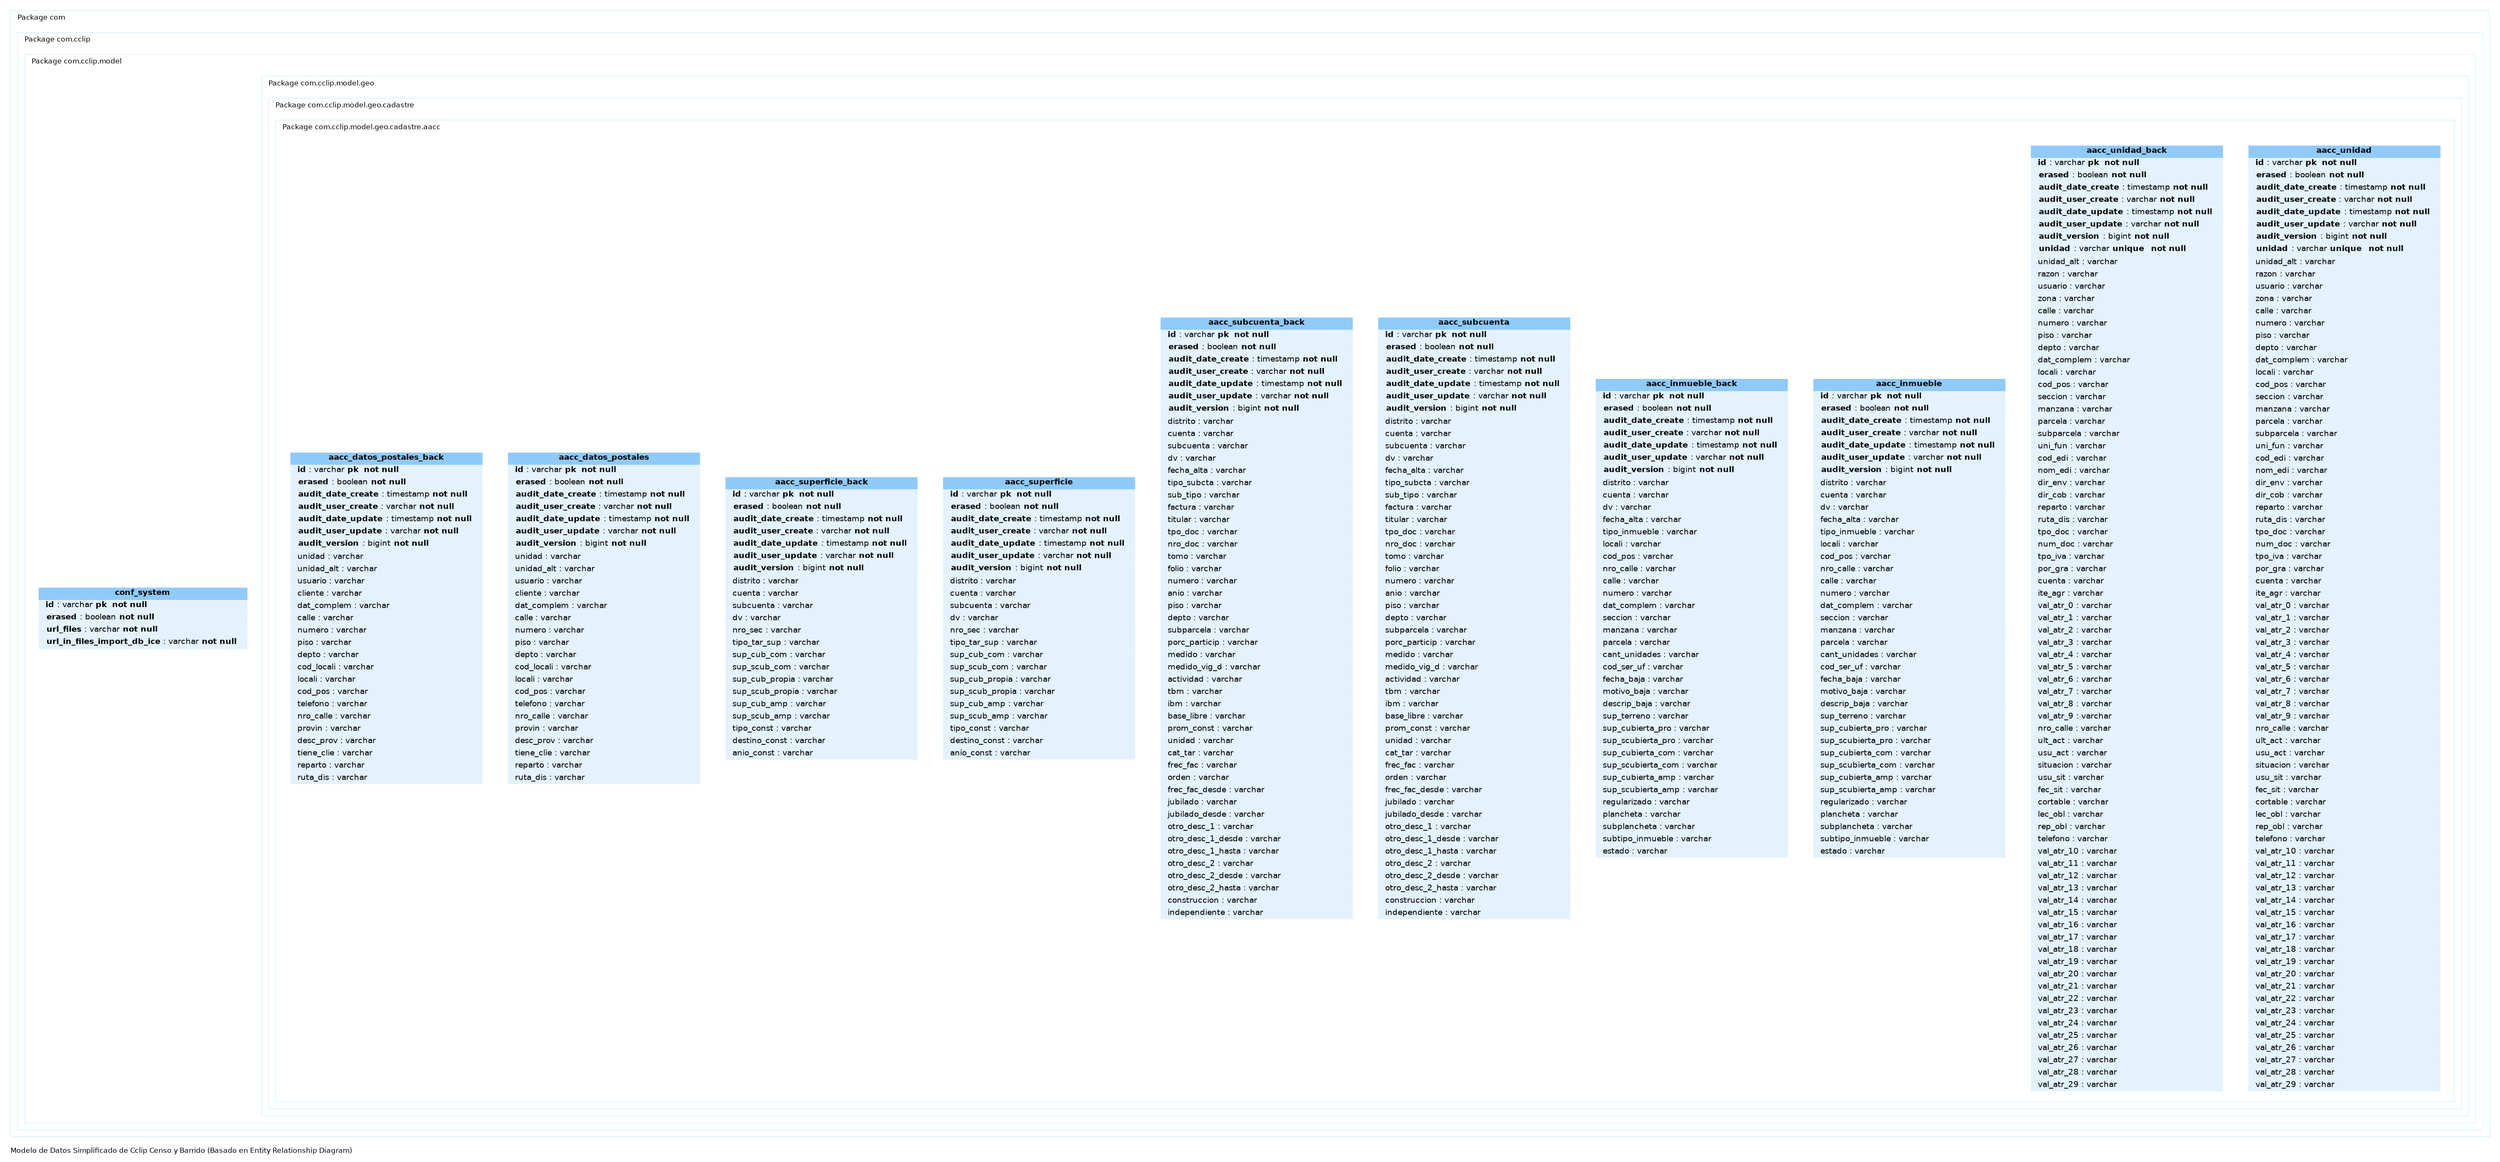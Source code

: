 digraph G {

	graph [
		label="Modelo de Datos Simplificado de Cclip Censo y Barrido (Basado en Entity Relationship Diagram)"
		rankdir="TB"
		bgcolor="#FFFFFF"
		labeljust="l"
		nodesep="0.18"
		ranksep="0.46"
		fontname="Helvetica"
		fontsize="8"
	];
	node [
		fontname="Helvetica"
		fontsize="9"
		shape="plaintext"
		
	];
	edge [
		arrowsize="0.5"
	];

	subgraph clustercom {
		color="#E3F2FD";
		label = "Package com";

		subgraph clustercom_cclip {
			color="#E3F2FD";
			label = "Package com.cclip";

			subgraph clustercom_cclip_model {
				color="#E3F2FD";
				label = "Package com.cclip.model";

				//com.cclip.model.ConfSystem
				conf_system [
					label=<
						<TABLE BORDER="0" CELLBORDER="0" CELLSPACING="0" BGCOLOR="#ffffff">
				<TR><TD COLSPAN="3" BGCOLOR="#90CAF9" ALIGN="CENTER"><B>conf_system</B></TD></TR>

				<TR><TD PORT="id" COLSPAN="3" BGCOLOR="#E3F2FD" ALIGN="LEFT"><B>  id</B> : varchar <B>pk  not null</B> </TD></TR>
				<TR><TD PORT="erased" COLSPAN="3" BGCOLOR="#E3F2FD" ALIGN="LEFT">  <B>erased</B> : boolean <B>not null</B>   </TD></TR>
				<TR><TD PORT="url_files" COLSPAN="3" BGCOLOR="#E3F2FD" ALIGN="LEFT">  <B>url_files</B> : varchar <B>not null</B>   </TD></TR>
				<TR><TD PORT="url_in_files_import_db_ice" COLSPAN="3" BGCOLOR="#E3F2FD" ALIGN="LEFT">  <B>url_in_files_import_db_ice</B> : varchar <B>not null</B>   </TD></TR>
						</TABLE>>
						URL="com.cclip.model.ConfSystem.html"
						tooltip="com.cclip.model.ConfSystem"
				];

				subgraph clustercom_cclip_model_geo {
					color="#E3F2FD";
					label = "Package com.cclip.model.geo";

					subgraph clustercom_cclip_model_geo_cadastre {
						color="#E3F2FD";
						label = "Package com.cclip.model.geo.cadastre";

						subgraph clustercom_cclip_model_geo_cadastre_aacc {
							color="#E3F2FD";
							label = "Package com.cclip.model.geo.cadastre.aacc";

							//com.cclip.model.geo.cadastre.aacc.AaccUnidad
							aacc_unidad [
								label=<
									<TABLE BORDER="0" CELLBORDER="0" CELLSPACING="0" BGCOLOR="#ffffff">
				<TR><TD COLSPAN="3" BGCOLOR="#90CAF9" ALIGN="CENTER"><B>aacc_unidad</B></TD></TR>

				<TR><TD PORT="id" COLSPAN="3" BGCOLOR="#E3F2FD" ALIGN="LEFT"><B>  id</B> : varchar <B>pk  not null</B> </TD></TR>
				<TR><TD PORT="erased" COLSPAN="3" BGCOLOR="#E3F2FD" ALIGN="LEFT">  <B>erased</B> : boolean <B>not null</B>   </TD></TR>
				<TR><TD PORT="audit_date_create" COLSPAN="3" BGCOLOR="#E3F2FD" ALIGN="LEFT">  <B>audit_date_create</B> : timestamp <B>not null</B>   </TD></TR>
				<TR><TD PORT="audit_user_create" COLSPAN="3" BGCOLOR="#E3F2FD" ALIGN="LEFT">  <B>audit_user_create</B> : varchar <B>not null</B>   </TD></TR>
				<TR><TD PORT="audit_date_update" COLSPAN="3" BGCOLOR="#E3F2FD" ALIGN="LEFT">  <B>audit_date_update</B> : timestamp <B>not null</B>   </TD></TR>
				<TR><TD PORT="audit_user_update" COLSPAN="3" BGCOLOR="#E3F2FD" ALIGN="LEFT">  <B>audit_user_update</B> : varchar <B>not null</B>   </TD></TR>
				<TR><TD PORT="audit_version" COLSPAN="3" BGCOLOR="#E3F2FD" ALIGN="LEFT">  <B>audit_version</B> : bigint <B>not null</B>   </TD></TR>
				<TR><TD PORT="unidad" COLSPAN="3" BGCOLOR="#E3F2FD" ALIGN="LEFT">  <B>unidad</B> : varchar <B>unique</B>  <B>not null</B>   </TD></TR>
				<TR><TD PORT="unidad_alt" COLSPAN="3" BGCOLOR="#E3F2FD" ALIGN="LEFT">  unidad_alt : varchar  </TD></TR>
				<TR><TD PORT="razon" COLSPAN="3" BGCOLOR="#E3F2FD" ALIGN="LEFT">  razon : varchar  </TD></TR>
				<TR><TD PORT="usuario" COLSPAN="3" BGCOLOR="#E3F2FD" ALIGN="LEFT">  usuario : varchar  </TD></TR>
				<TR><TD PORT="zona" COLSPAN="3" BGCOLOR="#E3F2FD" ALIGN="LEFT">  zona : varchar  </TD></TR>
				<TR><TD PORT="calle" COLSPAN="3" BGCOLOR="#E3F2FD" ALIGN="LEFT">  calle : varchar  </TD></TR>
				<TR><TD PORT="numero" COLSPAN="3" BGCOLOR="#E3F2FD" ALIGN="LEFT">  numero : varchar  </TD></TR>
				<TR><TD PORT="piso" COLSPAN="3" BGCOLOR="#E3F2FD" ALIGN="LEFT">  piso : varchar  </TD></TR>
				<TR><TD PORT="depto" COLSPAN="3" BGCOLOR="#E3F2FD" ALIGN="LEFT">  depto : varchar  </TD></TR>
				<TR><TD PORT="dat_complem" COLSPAN="3" BGCOLOR="#E3F2FD" ALIGN="LEFT">  dat_complem : varchar  </TD></TR>
				<TR><TD PORT="locali" COLSPAN="3" BGCOLOR="#E3F2FD" ALIGN="LEFT">  locali : varchar  </TD></TR>
				<TR><TD PORT="cod_pos" COLSPAN="3" BGCOLOR="#E3F2FD" ALIGN="LEFT">  cod_pos : varchar  </TD></TR>
				<TR><TD PORT="seccion" COLSPAN="3" BGCOLOR="#E3F2FD" ALIGN="LEFT">  seccion : varchar  </TD></TR>
				<TR><TD PORT="manzana" COLSPAN="3" BGCOLOR="#E3F2FD" ALIGN="LEFT">  manzana : varchar  </TD></TR>
				<TR><TD PORT="parcela" COLSPAN="3" BGCOLOR="#E3F2FD" ALIGN="LEFT">  parcela : varchar  </TD></TR>
				<TR><TD PORT="subparcela" COLSPAN="3" BGCOLOR="#E3F2FD" ALIGN="LEFT">  subparcela : varchar  </TD></TR>
				<TR><TD PORT="uni_fun" COLSPAN="3" BGCOLOR="#E3F2FD" ALIGN="LEFT">  uni_fun : varchar  </TD></TR>
				<TR><TD PORT="cod_edi" COLSPAN="3" BGCOLOR="#E3F2FD" ALIGN="LEFT">  cod_edi : varchar  </TD></TR>
				<TR><TD PORT="nom_edi" COLSPAN="3" BGCOLOR="#E3F2FD" ALIGN="LEFT">  nom_edi : varchar  </TD></TR>
				<TR><TD PORT="dir_env" COLSPAN="3" BGCOLOR="#E3F2FD" ALIGN="LEFT">  dir_env : varchar  </TD></TR>
				<TR><TD PORT="dir_cob" COLSPAN="3" BGCOLOR="#E3F2FD" ALIGN="LEFT">  dir_cob : varchar  </TD></TR>
				<TR><TD PORT="reparto" COLSPAN="3" BGCOLOR="#E3F2FD" ALIGN="LEFT">  reparto : varchar  </TD></TR>
				<TR><TD PORT="ruta_dis" COLSPAN="3" BGCOLOR="#E3F2FD" ALIGN="LEFT">  ruta_dis : varchar  </TD></TR>
				<TR><TD PORT="tpo_doc" COLSPAN="3" BGCOLOR="#E3F2FD" ALIGN="LEFT">  tpo_doc : varchar  </TD></TR>
				<TR><TD PORT="num_doc" COLSPAN="3" BGCOLOR="#E3F2FD" ALIGN="LEFT">  num_doc : varchar  </TD></TR>
				<TR><TD PORT="tpo_iva" COLSPAN="3" BGCOLOR="#E3F2FD" ALIGN="LEFT">  tpo_iva : varchar  </TD></TR>
				<TR><TD PORT="por_gra" COLSPAN="3" BGCOLOR="#E3F2FD" ALIGN="LEFT">  por_gra : varchar  </TD></TR>
				<TR><TD PORT="cuenta" COLSPAN="3" BGCOLOR="#E3F2FD" ALIGN="LEFT">  cuenta : varchar  </TD></TR>
				<TR><TD PORT="ite_agr" COLSPAN="3" BGCOLOR="#E3F2FD" ALIGN="LEFT">  ite_agr : varchar  </TD></TR>
				<TR><TD PORT="val_atr_0" COLSPAN="3" BGCOLOR="#E3F2FD" ALIGN="LEFT">  val_atr_0 : varchar  </TD></TR>
				<TR><TD PORT="val_atr_1" COLSPAN="3" BGCOLOR="#E3F2FD" ALIGN="LEFT">  val_atr_1 : varchar  </TD></TR>
				<TR><TD PORT="val_atr_2" COLSPAN="3" BGCOLOR="#E3F2FD" ALIGN="LEFT">  val_atr_2 : varchar  </TD></TR>
				<TR><TD PORT="val_atr_3" COLSPAN="3" BGCOLOR="#E3F2FD" ALIGN="LEFT">  val_atr_3 : varchar  </TD></TR>
				<TR><TD PORT="val_atr_4" COLSPAN="3" BGCOLOR="#E3F2FD" ALIGN="LEFT">  val_atr_4 : varchar  </TD></TR>
				<TR><TD PORT="val_atr_5" COLSPAN="3" BGCOLOR="#E3F2FD" ALIGN="LEFT">  val_atr_5 : varchar  </TD></TR>
				<TR><TD PORT="val_atr_6" COLSPAN="3" BGCOLOR="#E3F2FD" ALIGN="LEFT">  val_atr_6 : varchar  </TD></TR>
				<TR><TD PORT="val_atr_7" COLSPAN="3" BGCOLOR="#E3F2FD" ALIGN="LEFT">  val_atr_7 : varchar  </TD></TR>
				<TR><TD PORT="val_atr_8" COLSPAN="3" BGCOLOR="#E3F2FD" ALIGN="LEFT">  val_atr_8 : varchar  </TD></TR>
				<TR><TD PORT="val_atr_9" COLSPAN="3" BGCOLOR="#E3F2FD" ALIGN="LEFT">  val_atr_9 : varchar  </TD></TR>
				<TR><TD PORT="nro_calle" COLSPAN="3" BGCOLOR="#E3F2FD" ALIGN="LEFT">  nro_calle : varchar  </TD></TR>
				<TR><TD PORT="ult_act" COLSPAN="3" BGCOLOR="#E3F2FD" ALIGN="LEFT">  ult_act : varchar  </TD></TR>
				<TR><TD PORT="usu_act" COLSPAN="3" BGCOLOR="#E3F2FD" ALIGN="LEFT">  usu_act : varchar  </TD></TR>
				<TR><TD PORT="situacion" COLSPAN="3" BGCOLOR="#E3F2FD" ALIGN="LEFT">  situacion : varchar  </TD></TR>
				<TR><TD PORT="usu_sit" COLSPAN="3" BGCOLOR="#E3F2FD" ALIGN="LEFT">  usu_sit : varchar  </TD></TR>
				<TR><TD PORT="fec_sit" COLSPAN="3" BGCOLOR="#E3F2FD" ALIGN="LEFT">  fec_sit : varchar  </TD></TR>
				<TR><TD PORT="cortable" COLSPAN="3" BGCOLOR="#E3F2FD" ALIGN="LEFT">  cortable : varchar  </TD></TR>
				<TR><TD PORT="lec_obl" COLSPAN="3" BGCOLOR="#E3F2FD" ALIGN="LEFT">  lec_obl : varchar  </TD></TR>
				<TR><TD PORT="rep_obl" COLSPAN="3" BGCOLOR="#E3F2FD" ALIGN="LEFT">  rep_obl : varchar  </TD></TR>
				<TR><TD PORT="telefono" COLSPAN="3" BGCOLOR="#E3F2FD" ALIGN="LEFT">  telefono : varchar  </TD></TR>
				<TR><TD PORT="val_atr_10" COLSPAN="3" BGCOLOR="#E3F2FD" ALIGN="LEFT">  val_atr_10 : varchar  </TD></TR>
				<TR><TD PORT="val_atr_11" COLSPAN="3" BGCOLOR="#E3F2FD" ALIGN="LEFT">  val_atr_11 : varchar  </TD></TR>
				<TR><TD PORT="val_atr_12" COLSPAN="3" BGCOLOR="#E3F2FD" ALIGN="LEFT">  val_atr_12 : varchar  </TD></TR>
				<TR><TD PORT="val_atr_13" COLSPAN="3" BGCOLOR="#E3F2FD" ALIGN="LEFT">  val_atr_13 : varchar  </TD></TR>
				<TR><TD PORT="val_atr_14" COLSPAN="3" BGCOLOR="#E3F2FD" ALIGN="LEFT">  val_atr_14 : varchar  </TD></TR>
				<TR><TD PORT="val_atr_15" COLSPAN="3" BGCOLOR="#E3F2FD" ALIGN="LEFT">  val_atr_15 : varchar  </TD></TR>
				<TR><TD PORT="val_atr_16" COLSPAN="3" BGCOLOR="#E3F2FD" ALIGN="LEFT">  val_atr_16 : varchar  </TD></TR>
				<TR><TD PORT="val_atr_17" COLSPAN="3" BGCOLOR="#E3F2FD" ALIGN="LEFT">  val_atr_17 : varchar  </TD></TR>
				<TR><TD PORT="val_atr_18" COLSPAN="3" BGCOLOR="#E3F2FD" ALIGN="LEFT">  val_atr_18 : varchar  </TD></TR>
				<TR><TD PORT="val_atr_19" COLSPAN="3" BGCOLOR="#E3F2FD" ALIGN="LEFT">  val_atr_19 : varchar  </TD></TR>
				<TR><TD PORT="val_atr_20" COLSPAN="3" BGCOLOR="#E3F2FD" ALIGN="LEFT">  val_atr_20 : varchar  </TD></TR>
				<TR><TD PORT="val_atr_21" COLSPAN="3" BGCOLOR="#E3F2FD" ALIGN="LEFT">  val_atr_21 : varchar  </TD></TR>
				<TR><TD PORT="val_atr_22" COLSPAN="3" BGCOLOR="#E3F2FD" ALIGN="LEFT">  val_atr_22 : varchar  </TD></TR>
				<TR><TD PORT="val_atr_23" COLSPAN="3" BGCOLOR="#E3F2FD" ALIGN="LEFT">  val_atr_23 : varchar  </TD></TR>
				<TR><TD PORT="val_atr_24" COLSPAN="3" BGCOLOR="#E3F2FD" ALIGN="LEFT">  val_atr_24 : varchar  </TD></TR>
				<TR><TD PORT="val_atr_25" COLSPAN="3" BGCOLOR="#E3F2FD" ALIGN="LEFT">  val_atr_25 : varchar  </TD></TR>
				<TR><TD PORT="val_atr_26" COLSPAN="3" BGCOLOR="#E3F2FD" ALIGN="LEFT">  val_atr_26 : varchar  </TD></TR>
				<TR><TD PORT="val_atr_27" COLSPAN="3" BGCOLOR="#E3F2FD" ALIGN="LEFT">  val_atr_27 : varchar  </TD></TR>
				<TR><TD PORT="val_atr_28" COLSPAN="3" BGCOLOR="#E3F2FD" ALIGN="LEFT">  val_atr_28 : varchar  </TD></TR>
				<TR><TD PORT="val_atr_29" COLSPAN="3" BGCOLOR="#E3F2FD" ALIGN="LEFT">  val_atr_29 : varchar  </TD></TR>
									</TABLE>>
									URL="com.cclip.model.geo.cadastre.aacc.AaccUnidad.html"
									tooltip="com.cclip.model.geo.cadastre.aacc.AaccUnidad"
							];

							//com.cclip.model.geo.cadastre.aacc.AaccUnidadBack
							aacc_unidad_back [
								label=<
									<TABLE BORDER="0" CELLBORDER="0" CELLSPACING="0" BGCOLOR="#ffffff">
				<TR><TD COLSPAN="3" BGCOLOR="#90CAF9" ALIGN="CENTER"><B>aacc_unidad_back</B></TD></TR>

				<TR><TD PORT="id" COLSPAN="3" BGCOLOR="#E3F2FD" ALIGN="LEFT"><B>  id</B> : varchar <B>pk  not null</B> </TD></TR>
				<TR><TD PORT="erased" COLSPAN="3" BGCOLOR="#E3F2FD" ALIGN="LEFT">  <B>erased</B> : boolean <B>not null</B>   </TD></TR>
				<TR><TD PORT="audit_date_create" COLSPAN="3" BGCOLOR="#E3F2FD" ALIGN="LEFT">  <B>audit_date_create</B> : timestamp <B>not null</B>   </TD></TR>
				<TR><TD PORT="audit_user_create" COLSPAN="3" BGCOLOR="#E3F2FD" ALIGN="LEFT">  <B>audit_user_create</B> : varchar <B>not null</B>   </TD></TR>
				<TR><TD PORT="audit_date_update" COLSPAN="3" BGCOLOR="#E3F2FD" ALIGN="LEFT">  <B>audit_date_update</B> : timestamp <B>not null</B>   </TD></TR>
				<TR><TD PORT="audit_user_update" COLSPAN="3" BGCOLOR="#E3F2FD" ALIGN="LEFT">  <B>audit_user_update</B> : varchar <B>not null</B>   </TD></TR>
				<TR><TD PORT="audit_version" COLSPAN="3" BGCOLOR="#E3F2FD" ALIGN="LEFT">  <B>audit_version</B> : bigint <B>not null</B>   </TD></TR>
				<TR><TD PORT="unidad" COLSPAN="3" BGCOLOR="#E3F2FD" ALIGN="LEFT">  <B>unidad</B> : varchar <B>unique</B>  <B>not null</B>   </TD></TR>
				<TR><TD PORT="unidad_alt" COLSPAN="3" BGCOLOR="#E3F2FD" ALIGN="LEFT">  unidad_alt : varchar  </TD></TR>
				<TR><TD PORT="razon" COLSPAN="3" BGCOLOR="#E3F2FD" ALIGN="LEFT">  razon : varchar  </TD></TR>
				<TR><TD PORT="usuario" COLSPAN="3" BGCOLOR="#E3F2FD" ALIGN="LEFT">  usuario : varchar  </TD></TR>
				<TR><TD PORT="zona" COLSPAN="3" BGCOLOR="#E3F2FD" ALIGN="LEFT">  zona : varchar  </TD></TR>
				<TR><TD PORT="calle" COLSPAN="3" BGCOLOR="#E3F2FD" ALIGN="LEFT">  calle : varchar  </TD></TR>
				<TR><TD PORT="numero" COLSPAN="3" BGCOLOR="#E3F2FD" ALIGN="LEFT">  numero : varchar  </TD></TR>
				<TR><TD PORT="piso" COLSPAN="3" BGCOLOR="#E3F2FD" ALIGN="LEFT">  piso : varchar  </TD></TR>
				<TR><TD PORT="depto" COLSPAN="3" BGCOLOR="#E3F2FD" ALIGN="LEFT">  depto : varchar  </TD></TR>
				<TR><TD PORT="dat_complem" COLSPAN="3" BGCOLOR="#E3F2FD" ALIGN="LEFT">  dat_complem : varchar  </TD></TR>
				<TR><TD PORT="locali" COLSPAN="3" BGCOLOR="#E3F2FD" ALIGN="LEFT">  locali : varchar  </TD></TR>
				<TR><TD PORT="cod_pos" COLSPAN="3" BGCOLOR="#E3F2FD" ALIGN="LEFT">  cod_pos : varchar  </TD></TR>
				<TR><TD PORT="seccion" COLSPAN="3" BGCOLOR="#E3F2FD" ALIGN="LEFT">  seccion : varchar  </TD></TR>
				<TR><TD PORT="manzana" COLSPAN="3" BGCOLOR="#E3F2FD" ALIGN="LEFT">  manzana : varchar  </TD></TR>
				<TR><TD PORT="parcela" COLSPAN="3" BGCOLOR="#E3F2FD" ALIGN="LEFT">  parcela : varchar  </TD></TR>
				<TR><TD PORT="subparcela" COLSPAN="3" BGCOLOR="#E3F2FD" ALIGN="LEFT">  subparcela : varchar  </TD></TR>
				<TR><TD PORT="uni_fun" COLSPAN="3" BGCOLOR="#E3F2FD" ALIGN="LEFT">  uni_fun : varchar  </TD></TR>
				<TR><TD PORT="cod_edi" COLSPAN="3" BGCOLOR="#E3F2FD" ALIGN="LEFT">  cod_edi : varchar  </TD></TR>
				<TR><TD PORT="nom_edi" COLSPAN="3" BGCOLOR="#E3F2FD" ALIGN="LEFT">  nom_edi : varchar  </TD></TR>
				<TR><TD PORT="dir_env" COLSPAN="3" BGCOLOR="#E3F2FD" ALIGN="LEFT">  dir_env : varchar  </TD></TR>
				<TR><TD PORT="dir_cob" COLSPAN="3" BGCOLOR="#E3F2FD" ALIGN="LEFT">  dir_cob : varchar  </TD></TR>
				<TR><TD PORT="reparto" COLSPAN="3" BGCOLOR="#E3F2FD" ALIGN="LEFT">  reparto : varchar  </TD></TR>
				<TR><TD PORT="ruta_dis" COLSPAN="3" BGCOLOR="#E3F2FD" ALIGN="LEFT">  ruta_dis : varchar  </TD></TR>
				<TR><TD PORT="tpo_doc" COLSPAN="3" BGCOLOR="#E3F2FD" ALIGN="LEFT">  tpo_doc : varchar  </TD></TR>
				<TR><TD PORT="num_doc" COLSPAN="3" BGCOLOR="#E3F2FD" ALIGN="LEFT">  num_doc : varchar  </TD></TR>
				<TR><TD PORT="tpo_iva" COLSPAN="3" BGCOLOR="#E3F2FD" ALIGN="LEFT">  tpo_iva : varchar  </TD></TR>
				<TR><TD PORT="por_gra" COLSPAN="3" BGCOLOR="#E3F2FD" ALIGN="LEFT">  por_gra : varchar  </TD></TR>
				<TR><TD PORT="cuenta" COLSPAN="3" BGCOLOR="#E3F2FD" ALIGN="LEFT">  cuenta : varchar  </TD></TR>
				<TR><TD PORT="ite_agr" COLSPAN="3" BGCOLOR="#E3F2FD" ALIGN="LEFT">  ite_agr : varchar  </TD></TR>
				<TR><TD PORT="val_atr_0" COLSPAN="3" BGCOLOR="#E3F2FD" ALIGN="LEFT">  val_atr_0 : varchar  </TD></TR>
				<TR><TD PORT="val_atr_1" COLSPAN="3" BGCOLOR="#E3F2FD" ALIGN="LEFT">  val_atr_1 : varchar  </TD></TR>
				<TR><TD PORT="val_atr_2" COLSPAN="3" BGCOLOR="#E3F2FD" ALIGN="LEFT">  val_atr_2 : varchar  </TD></TR>
				<TR><TD PORT="val_atr_3" COLSPAN="3" BGCOLOR="#E3F2FD" ALIGN="LEFT">  val_atr_3 : varchar  </TD></TR>
				<TR><TD PORT="val_atr_4" COLSPAN="3" BGCOLOR="#E3F2FD" ALIGN="LEFT">  val_atr_4 : varchar  </TD></TR>
				<TR><TD PORT="val_atr_5" COLSPAN="3" BGCOLOR="#E3F2FD" ALIGN="LEFT">  val_atr_5 : varchar  </TD></TR>
				<TR><TD PORT="val_atr_6" COLSPAN="3" BGCOLOR="#E3F2FD" ALIGN="LEFT">  val_atr_6 : varchar  </TD></TR>
				<TR><TD PORT="val_atr_7" COLSPAN="3" BGCOLOR="#E3F2FD" ALIGN="LEFT">  val_atr_7 : varchar  </TD></TR>
				<TR><TD PORT="val_atr_8" COLSPAN="3" BGCOLOR="#E3F2FD" ALIGN="LEFT">  val_atr_8 : varchar  </TD></TR>
				<TR><TD PORT="val_atr_9" COLSPAN="3" BGCOLOR="#E3F2FD" ALIGN="LEFT">  val_atr_9 : varchar  </TD></TR>
				<TR><TD PORT="nro_calle" COLSPAN="3" BGCOLOR="#E3F2FD" ALIGN="LEFT">  nro_calle : varchar  </TD></TR>
				<TR><TD PORT="ult_act" COLSPAN="3" BGCOLOR="#E3F2FD" ALIGN="LEFT">  ult_act : varchar  </TD></TR>
				<TR><TD PORT="usu_act" COLSPAN="3" BGCOLOR="#E3F2FD" ALIGN="LEFT">  usu_act : varchar  </TD></TR>
				<TR><TD PORT="situacion" COLSPAN="3" BGCOLOR="#E3F2FD" ALIGN="LEFT">  situacion : varchar  </TD></TR>
				<TR><TD PORT="usu_sit" COLSPAN="3" BGCOLOR="#E3F2FD" ALIGN="LEFT">  usu_sit : varchar  </TD></TR>
				<TR><TD PORT="fec_sit" COLSPAN="3" BGCOLOR="#E3F2FD" ALIGN="LEFT">  fec_sit : varchar  </TD></TR>
				<TR><TD PORT="cortable" COLSPAN="3" BGCOLOR="#E3F2FD" ALIGN="LEFT">  cortable : varchar  </TD></TR>
				<TR><TD PORT="lec_obl" COLSPAN="3" BGCOLOR="#E3F2FD" ALIGN="LEFT">  lec_obl : varchar  </TD></TR>
				<TR><TD PORT="rep_obl" COLSPAN="3" BGCOLOR="#E3F2FD" ALIGN="LEFT">  rep_obl : varchar  </TD></TR>
				<TR><TD PORT="telefono" COLSPAN="3" BGCOLOR="#E3F2FD" ALIGN="LEFT">  telefono : varchar  </TD></TR>
				<TR><TD PORT="val_atr_10" COLSPAN="3" BGCOLOR="#E3F2FD" ALIGN="LEFT">  val_atr_10 : varchar  </TD></TR>
				<TR><TD PORT="val_atr_11" COLSPAN="3" BGCOLOR="#E3F2FD" ALIGN="LEFT">  val_atr_11 : varchar  </TD></TR>
				<TR><TD PORT="val_atr_12" COLSPAN="3" BGCOLOR="#E3F2FD" ALIGN="LEFT">  val_atr_12 : varchar  </TD></TR>
				<TR><TD PORT="val_atr_13" COLSPAN="3" BGCOLOR="#E3F2FD" ALIGN="LEFT">  val_atr_13 : varchar  </TD></TR>
				<TR><TD PORT="val_atr_14" COLSPAN="3" BGCOLOR="#E3F2FD" ALIGN="LEFT">  val_atr_14 : varchar  </TD></TR>
				<TR><TD PORT="val_atr_15" COLSPAN="3" BGCOLOR="#E3F2FD" ALIGN="LEFT">  val_atr_15 : varchar  </TD></TR>
				<TR><TD PORT="val_atr_16" COLSPAN="3" BGCOLOR="#E3F2FD" ALIGN="LEFT">  val_atr_16 : varchar  </TD></TR>
				<TR><TD PORT="val_atr_17" COLSPAN="3" BGCOLOR="#E3F2FD" ALIGN="LEFT">  val_atr_17 : varchar  </TD></TR>
				<TR><TD PORT="val_atr_18" COLSPAN="3" BGCOLOR="#E3F2FD" ALIGN="LEFT">  val_atr_18 : varchar  </TD></TR>
				<TR><TD PORT="val_atr_19" COLSPAN="3" BGCOLOR="#E3F2FD" ALIGN="LEFT">  val_atr_19 : varchar  </TD></TR>
				<TR><TD PORT="val_atr_20" COLSPAN="3" BGCOLOR="#E3F2FD" ALIGN="LEFT">  val_atr_20 : varchar  </TD></TR>
				<TR><TD PORT="val_atr_21" COLSPAN="3" BGCOLOR="#E3F2FD" ALIGN="LEFT">  val_atr_21 : varchar  </TD></TR>
				<TR><TD PORT="val_atr_22" COLSPAN="3" BGCOLOR="#E3F2FD" ALIGN="LEFT">  val_atr_22 : varchar  </TD></TR>
				<TR><TD PORT="val_atr_23" COLSPAN="3" BGCOLOR="#E3F2FD" ALIGN="LEFT">  val_atr_23 : varchar  </TD></TR>
				<TR><TD PORT="val_atr_24" COLSPAN="3" BGCOLOR="#E3F2FD" ALIGN="LEFT">  val_atr_24 : varchar  </TD></TR>
				<TR><TD PORT="val_atr_25" COLSPAN="3" BGCOLOR="#E3F2FD" ALIGN="LEFT">  val_atr_25 : varchar  </TD></TR>
				<TR><TD PORT="val_atr_26" COLSPAN="3" BGCOLOR="#E3F2FD" ALIGN="LEFT">  val_atr_26 : varchar  </TD></TR>
				<TR><TD PORT="val_atr_27" COLSPAN="3" BGCOLOR="#E3F2FD" ALIGN="LEFT">  val_atr_27 : varchar  </TD></TR>
				<TR><TD PORT="val_atr_28" COLSPAN="3" BGCOLOR="#E3F2FD" ALIGN="LEFT">  val_atr_28 : varchar  </TD></TR>
				<TR><TD PORT="val_atr_29" COLSPAN="3" BGCOLOR="#E3F2FD" ALIGN="LEFT">  val_atr_29 : varchar  </TD></TR>
									</TABLE>>
									URL="com.cclip.model.geo.cadastre.aacc.AaccUnidadBack.html"
									tooltip="com.cclip.model.geo.cadastre.aacc.AaccUnidadBack"
							];

							//com.cclip.model.geo.cadastre.aacc.AaccInmueble
							aacc_inmueble [
								label=<
									<TABLE BORDER="0" CELLBORDER="0" CELLSPACING="0" BGCOLOR="#ffffff">
				<TR><TD COLSPAN="3" BGCOLOR="#90CAF9" ALIGN="CENTER"><B>aacc_inmueble</B></TD></TR>

				<TR><TD PORT="id" COLSPAN="3" BGCOLOR="#E3F2FD" ALIGN="LEFT"><B>  id</B> : varchar <B>pk  not null</B> </TD></TR>
				<TR><TD PORT="erased" COLSPAN="3" BGCOLOR="#E3F2FD" ALIGN="LEFT">  <B>erased</B> : boolean <B>not null</B>   </TD></TR>
				<TR><TD PORT="audit_date_create" COLSPAN="3" BGCOLOR="#E3F2FD" ALIGN="LEFT">  <B>audit_date_create</B> : timestamp <B>not null</B>   </TD></TR>
				<TR><TD PORT="audit_user_create" COLSPAN="3" BGCOLOR="#E3F2FD" ALIGN="LEFT">  <B>audit_user_create</B> : varchar <B>not null</B>   </TD></TR>
				<TR><TD PORT="audit_date_update" COLSPAN="3" BGCOLOR="#E3F2FD" ALIGN="LEFT">  <B>audit_date_update</B> : timestamp <B>not null</B>   </TD></TR>
				<TR><TD PORT="audit_user_update" COLSPAN="3" BGCOLOR="#E3F2FD" ALIGN="LEFT">  <B>audit_user_update</B> : varchar <B>not null</B>   </TD></TR>
				<TR><TD PORT="audit_version" COLSPAN="3" BGCOLOR="#E3F2FD" ALIGN="LEFT">  <B>audit_version</B> : bigint <B>not null</B>   </TD></TR>
				<TR><TD PORT="distrito" COLSPAN="3" BGCOLOR="#E3F2FD" ALIGN="LEFT">  distrito : varchar  </TD></TR>
				<TR><TD PORT="cuenta" COLSPAN="3" BGCOLOR="#E3F2FD" ALIGN="LEFT">  cuenta : varchar  </TD></TR>
				<TR><TD PORT="dv" COLSPAN="3" BGCOLOR="#E3F2FD" ALIGN="LEFT">  dv : varchar  </TD></TR>
				<TR><TD PORT="fecha_alta" COLSPAN="3" BGCOLOR="#E3F2FD" ALIGN="LEFT">  fecha_alta : varchar  </TD></TR>
				<TR><TD PORT="tipo_inmueble" COLSPAN="3" BGCOLOR="#E3F2FD" ALIGN="LEFT">  tipo_inmueble : varchar  </TD></TR>
				<TR><TD PORT="locali" COLSPAN="3" BGCOLOR="#E3F2FD" ALIGN="LEFT">  locali : varchar  </TD></TR>
				<TR><TD PORT="cod_pos" COLSPAN="3" BGCOLOR="#E3F2FD" ALIGN="LEFT">  cod_pos : varchar  </TD></TR>
				<TR><TD PORT="nro_calle" COLSPAN="3" BGCOLOR="#E3F2FD" ALIGN="LEFT">  nro_calle : varchar  </TD></TR>
				<TR><TD PORT="calle" COLSPAN="3" BGCOLOR="#E3F2FD" ALIGN="LEFT">  calle : varchar  </TD></TR>
				<TR><TD PORT="numero" COLSPAN="3" BGCOLOR="#E3F2FD" ALIGN="LEFT">  numero : varchar  </TD></TR>
				<TR><TD PORT="dat_complem" COLSPAN="3" BGCOLOR="#E3F2FD" ALIGN="LEFT">  dat_complem : varchar  </TD></TR>
				<TR><TD PORT="seccion" COLSPAN="3" BGCOLOR="#E3F2FD" ALIGN="LEFT">  seccion : varchar  </TD></TR>
				<TR><TD PORT="manzana" COLSPAN="3" BGCOLOR="#E3F2FD" ALIGN="LEFT">  manzana : varchar  </TD></TR>
				<TR><TD PORT="parcela" COLSPAN="3" BGCOLOR="#E3F2FD" ALIGN="LEFT">  parcela : varchar  </TD></TR>
				<TR><TD PORT="cant_unidades" COLSPAN="3" BGCOLOR="#E3F2FD" ALIGN="LEFT">  cant_unidades : varchar  </TD></TR>
				<TR><TD PORT="cod_ser_uf" COLSPAN="3" BGCOLOR="#E3F2FD" ALIGN="LEFT">  cod_ser_uf : varchar  </TD></TR>
				<TR><TD PORT="fecha_baja" COLSPAN="3" BGCOLOR="#E3F2FD" ALIGN="LEFT">  fecha_baja : varchar  </TD></TR>
				<TR><TD PORT="motivo_baja" COLSPAN="3" BGCOLOR="#E3F2FD" ALIGN="LEFT">  motivo_baja : varchar  </TD></TR>
				<TR><TD PORT="descrip_baja" COLSPAN="3" BGCOLOR="#E3F2FD" ALIGN="LEFT">  descrip_baja : varchar  </TD></TR>
				<TR><TD PORT="sup_terreno" COLSPAN="3" BGCOLOR="#E3F2FD" ALIGN="LEFT">  sup_terreno : varchar  </TD></TR>
				<TR><TD PORT="sup_cubierta_pro" COLSPAN="3" BGCOLOR="#E3F2FD" ALIGN="LEFT">  sup_cubierta_pro : varchar  </TD></TR>
				<TR><TD PORT="sup_scubierta_pro" COLSPAN="3" BGCOLOR="#E3F2FD" ALIGN="LEFT">  sup_scubierta_pro : varchar  </TD></TR>
				<TR><TD PORT="sup_cubierta_com" COLSPAN="3" BGCOLOR="#E3F2FD" ALIGN="LEFT">  sup_cubierta_com : varchar  </TD></TR>
				<TR><TD PORT="sup_scubierta_com" COLSPAN="3" BGCOLOR="#E3F2FD" ALIGN="LEFT">  sup_scubierta_com : varchar  </TD></TR>
				<TR><TD PORT="sup_cubierta_amp" COLSPAN="3" BGCOLOR="#E3F2FD" ALIGN="LEFT">  sup_cubierta_amp : varchar  </TD></TR>
				<TR><TD PORT="sup_scubierta_amp" COLSPAN="3" BGCOLOR="#E3F2FD" ALIGN="LEFT">  sup_scubierta_amp : varchar  </TD></TR>
				<TR><TD PORT="regularizado" COLSPAN="3" BGCOLOR="#E3F2FD" ALIGN="LEFT">  regularizado : varchar  </TD></TR>
				<TR><TD PORT="plancheta" COLSPAN="3" BGCOLOR="#E3F2FD" ALIGN="LEFT">  plancheta : varchar  </TD></TR>
				<TR><TD PORT="subplancheta" COLSPAN="3" BGCOLOR="#E3F2FD" ALIGN="LEFT">  subplancheta : varchar  </TD></TR>
				<TR><TD PORT="subtipo_inmueble" COLSPAN="3" BGCOLOR="#E3F2FD" ALIGN="LEFT">  subtipo_inmueble : varchar  </TD></TR>
				<TR><TD PORT="estado" COLSPAN="3" BGCOLOR="#E3F2FD" ALIGN="LEFT">  estado : varchar  </TD></TR>
									</TABLE>>
									URL="com.cclip.model.geo.cadastre.aacc.AaccInmueble.html"
									tooltip="com.cclip.model.geo.cadastre.aacc.AaccInmueble"
							];

							//com.cclip.model.geo.cadastre.aacc.AaccInmuebleBack
							aacc_inmueble_back [
								label=<
									<TABLE BORDER="0" CELLBORDER="0" CELLSPACING="0" BGCOLOR="#ffffff">
				<TR><TD COLSPAN="3" BGCOLOR="#90CAF9" ALIGN="CENTER"><B>aacc_inmueble_back</B></TD></TR>

				<TR><TD PORT="id" COLSPAN="3" BGCOLOR="#E3F2FD" ALIGN="LEFT"><B>  id</B> : varchar <B>pk  not null</B> </TD></TR>
				<TR><TD PORT="erased" COLSPAN="3" BGCOLOR="#E3F2FD" ALIGN="LEFT">  <B>erased</B> : boolean <B>not null</B>   </TD></TR>
				<TR><TD PORT="audit_date_create" COLSPAN="3" BGCOLOR="#E3F2FD" ALIGN="LEFT">  <B>audit_date_create</B> : timestamp <B>not null</B>   </TD></TR>
				<TR><TD PORT="audit_user_create" COLSPAN="3" BGCOLOR="#E3F2FD" ALIGN="LEFT">  <B>audit_user_create</B> : varchar <B>not null</B>   </TD></TR>
				<TR><TD PORT="audit_date_update" COLSPAN="3" BGCOLOR="#E3F2FD" ALIGN="LEFT">  <B>audit_date_update</B> : timestamp <B>not null</B>   </TD></TR>
				<TR><TD PORT="audit_user_update" COLSPAN="3" BGCOLOR="#E3F2FD" ALIGN="LEFT">  <B>audit_user_update</B> : varchar <B>not null</B>   </TD></TR>
				<TR><TD PORT="audit_version" COLSPAN="3" BGCOLOR="#E3F2FD" ALIGN="LEFT">  <B>audit_version</B> : bigint <B>not null</B>   </TD></TR>
				<TR><TD PORT="distrito" COLSPAN="3" BGCOLOR="#E3F2FD" ALIGN="LEFT">  distrito : varchar  </TD></TR>
				<TR><TD PORT="cuenta" COLSPAN="3" BGCOLOR="#E3F2FD" ALIGN="LEFT">  cuenta : varchar  </TD></TR>
				<TR><TD PORT="dv" COLSPAN="3" BGCOLOR="#E3F2FD" ALIGN="LEFT">  dv : varchar  </TD></TR>
				<TR><TD PORT="fecha_alta" COLSPAN="3" BGCOLOR="#E3F2FD" ALIGN="LEFT">  fecha_alta : varchar  </TD></TR>
				<TR><TD PORT="tipo_inmueble" COLSPAN="3" BGCOLOR="#E3F2FD" ALIGN="LEFT">  tipo_inmueble : varchar  </TD></TR>
				<TR><TD PORT="locali" COLSPAN="3" BGCOLOR="#E3F2FD" ALIGN="LEFT">  locali : varchar  </TD></TR>
				<TR><TD PORT="cod_pos" COLSPAN="3" BGCOLOR="#E3F2FD" ALIGN="LEFT">  cod_pos : varchar  </TD></TR>
				<TR><TD PORT="nro_calle" COLSPAN="3" BGCOLOR="#E3F2FD" ALIGN="LEFT">  nro_calle : varchar  </TD></TR>
				<TR><TD PORT="calle" COLSPAN="3" BGCOLOR="#E3F2FD" ALIGN="LEFT">  calle : varchar  </TD></TR>
				<TR><TD PORT="numero" COLSPAN="3" BGCOLOR="#E3F2FD" ALIGN="LEFT">  numero : varchar  </TD></TR>
				<TR><TD PORT="dat_complem" COLSPAN="3" BGCOLOR="#E3F2FD" ALIGN="LEFT">  dat_complem : varchar  </TD></TR>
				<TR><TD PORT="seccion" COLSPAN="3" BGCOLOR="#E3F2FD" ALIGN="LEFT">  seccion : varchar  </TD></TR>
				<TR><TD PORT="manzana" COLSPAN="3" BGCOLOR="#E3F2FD" ALIGN="LEFT">  manzana : varchar  </TD></TR>
				<TR><TD PORT="parcela" COLSPAN="3" BGCOLOR="#E3F2FD" ALIGN="LEFT">  parcela : varchar  </TD></TR>
				<TR><TD PORT="cant_unidades" COLSPAN="3" BGCOLOR="#E3F2FD" ALIGN="LEFT">  cant_unidades : varchar  </TD></TR>
				<TR><TD PORT="cod_ser_uf" COLSPAN="3" BGCOLOR="#E3F2FD" ALIGN="LEFT">  cod_ser_uf : varchar  </TD></TR>
				<TR><TD PORT="fecha_baja" COLSPAN="3" BGCOLOR="#E3F2FD" ALIGN="LEFT">  fecha_baja : varchar  </TD></TR>
				<TR><TD PORT="motivo_baja" COLSPAN="3" BGCOLOR="#E3F2FD" ALIGN="LEFT">  motivo_baja : varchar  </TD></TR>
				<TR><TD PORT="descrip_baja" COLSPAN="3" BGCOLOR="#E3F2FD" ALIGN="LEFT">  descrip_baja : varchar  </TD></TR>
				<TR><TD PORT="sup_terreno" COLSPAN="3" BGCOLOR="#E3F2FD" ALIGN="LEFT">  sup_terreno : varchar  </TD></TR>
				<TR><TD PORT="sup_cubierta_pro" COLSPAN="3" BGCOLOR="#E3F2FD" ALIGN="LEFT">  sup_cubierta_pro : varchar  </TD></TR>
				<TR><TD PORT="sup_scubierta_pro" COLSPAN="3" BGCOLOR="#E3F2FD" ALIGN="LEFT">  sup_scubierta_pro : varchar  </TD></TR>
				<TR><TD PORT="sup_cubierta_com" COLSPAN="3" BGCOLOR="#E3F2FD" ALIGN="LEFT">  sup_cubierta_com : varchar  </TD></TR>
				<TR><TD PORT="sup_scubierta_com" COLSPAN="3" BGCOLOR="#E3F2FD" ALIGN="LEFT">  sup_scubierta_com : varchar  </TD></TR>
				<TR><TD PORT="sup_cubierta_amp" COLSPAN="3" BGCOLOR="#E3F2FD" ALIGN="LEFT">  sup_cubierta_amp : varchar  </TD></TR>
				<TR><TD PORT="sup_scubierta_amp" COLSPAN="3" BGCOLOR="#E3F2FD" ALIGN="LEFT">  sup_scubierta_amp : varchar  </TD></TR>
				<TR><TD PORT="regularizado" COLSPAN="3" BGCOLOR="#E3F2FD" ALIGN="LEFT">  regularizado : varchar  </TD></TR>
				<TR><TD PORT="plancheta" COLSPAN="3" BGCOLOR="#E3F2FD" ALIGN="LEFT">  plancheta : varchar  </TD></TR>
				<TR><TD PORT="subplancheta" COLSPAN="3" BGCOLOR="#E3F2FD" ALIGN="LEFT">  subplancheta : varchar  </TD></TR>
				<TR><TD PORT="subtipo_inmueble" COLSPAN="3" BGCOLOR="#E3F2FD" ALIGN="LEFT">  subtipo_inmueble : varchar  </TD></TR>
				<TR><TD PORT="estado" COLSPAN="3" BGCOLOR="#E3F2FD" ALIGN="LEFT">  estado : varchar  </TD></TR>
									</TABLE>>
									URL="com.cclip.model.geo.cadastre.aacc.AaccInmuebleBack.html"
									tooltip="com.cclip.model.geo.cadastre.aacc.AaccInmuebleBack"
							];

							//com.cclip.model.geo.cadastre.aacc.AaccSubcuenta
							aacc_subcuenta [
								label=<
									<TABLE BORDER="0" CELLBORDER="0" CELLSPACING="0" BGCOLOR="#ffffff">
				<TR><TD COLSPAN="3" BGCOLOR="#90CAF9" ALIGN="CENTER"><B>aacc_subcuenta</B></TD></TR>

				<TR><TD PORT="id" COLSPAN="3" BGCOLOR="#E3F2FD" ALIGN="LEFT"><B>  id</B> : varchar <B>pk  not null</B> </TD></TR>
				<TR><TD PORT="erased" COLSPAN="3" BGCOLOR="#E3F2FD" ALIGN="LEFT">  <B>erased</B> : boolean <B>not null</B>   </TD></TR>
				<TR><TD PORT="audit_date_create" COLSPAN="3" BGCOLOR="#E3F2FD" ALIGN="LEFT">  <B>audit_date_create</B> : timestamp <B>not null</B>   </TD></TR>
				<TR><TD PORT="audit_user_create" COLSPAN="3" BGCOLOR="#E3F2FD" ALIGN="LEFT">  <B>audit_user_create</B> : varchar <B>not null</B>   </TD></TR>
				<TR><TD PORT="audit_date_update" COLSPAN="3" BGCOLOR="#E3F2FD" ALIGN="LEFT">  <B>audit_date_update</B> : timestamp <B>not null</B>   </TD></TR>
				<TR><TD PORT="audit_user_update" COLSPAN="3" BGCOLOR="#E3F2FD" ALIGN="LEFT">  <B>audit_user_update</B> : varchar <B>not null</B>   </TD></TR>
				<TR><TD PORT="audit_version" COLSPAN="3" BGCOLOR="#E3F2FD" ALIGN="LEFT">  <B>audit_version</B> : bigint <B>not null</B>   </TD></TR>
				<TR><TD PORT="distrito" COLSPAN="3" BGCOLOR="#E3F2FD" ALIGN="LEFT">  distrito : varchar  </TD></TR>
				<TR><TD PORT="cuenta" COLSPAN="3" BGCOLOR="#E3F2FD" ALIGN="LEFT">  cuenta : varchar  </TD></TR>
				<TR><TD PORT="subcuenta" COLSPAN="3" BGCOLOR="#E3F2FD" ALIGN="LEFT">  subcuenta : varchar  </TD></TR>
				<TR><TD PORT="dv" COLSPAN="3" BGCOLOR="#E3F2FD" ALIGN="LEFT">  dv : varchar  </TD></TR>
				<TR><TD PORT="fecha_alta" COLSPAN="3" BGCOLOR="#E3F2FD" ALIGN="LEFT">  fecha_alta : varchar  </TD></TR>
				<TR><TD PORT="tipo_subcta" COLSPAN="3" BGCOLOR="#E3F2FD" ALIGN="LEFT">  tipo_subcta : varchar  </TD></TR>
				<TR><TD PORT="sub_tipo" COLSPAN="3" BGCOLOR="#E3F2FD" ALIGN="LEFT">  sub_tipo : varchar  </TD></TR>
				<TR><TD PORT="factura" COLSPAN="3" BGCOLOR="#E3F2FD" ALIGN="LEFT">  factura : varchar  </TD></TR>
				<TR><TD PORT="titular" COLSPAN="3" BGCOLOR="#E3F2FD" ALIGN="LEFT">  titular : varchar  </TD></TR>
				<TR><TD PORT="tpo_doc" COLSPAN="3" BGCOLOR="#E3F2FD" ALIGN="LEFT">  tpo_doc : varchar  </TD></TR>
				<TR><TD PORT="nro_doc" COLSPAN="3" BGCOLOR="#E3F2FD" ALIGN="LEFT">  nro_doc : varchar  </TD></TR>
				<TR><TD PORT="tomo" COLSPAN="3" BGCOLOR="#E3F2FD" ALIGN="LEFT">  tomo : varchar  </TD></TR>
				<TR><TD PORT="folio" COLSPAN="3" BGCOLOR="#E3F2FD" ALIGN="LEFT">  folio : varchar  </TD></TR>
				<TR><TD PORT="numero" COLSPAN="3" BGCOLOR="#E3F2FD" ALIGN="LEFT">  numero : varchar  </TD></TR>
				<TR><TD PORT="anio" COLSPAN="3" BGCOLOR="#E3F2FD" ALIGN="LEFT">  anio : varchar  </TD></TR>
				<TR><TD PORT="piso" COLSPAN="3" BGCOLOR="#E3F2FD" ALIGN="LEFT">  piso : varchar  </TD></TR>
				<TR><TD PORT="depto" COLSPAN="3" BGCOLOR="#E3F2FD" ALIGN="LEFT">  depto : varchar  </TD></TR>
				<TR><TD PORT="subparcela" COLSPAN="3" BGCOLOR="#E3F2FD" ALIGN="LEFT">  subparcela : varchar  </TD></TR>
				<TR><TD PORT="porc_particip" COLSPAN="3" BGCOLOR="#E3F2FD" ALIGN="LEFT">  porc_particip : varchar  </TD></TR>
				<TR><TD PORT="medido" COLSPAN="3" BGCOLOR="#E3F2FD" ALIGN="LEFT">  medido : varchar  </TD></TR>
				<TR><TD PORT="medido_vig_d" COLSPAN="3" BGCOLOR="#E3F2FD" ALIGN="LEFT">  medido_vig_d : varchar  </TD></TR>
				<TR><TD PORT="actividad" COLSPAN="3" BGCOLOR="#E3F2FD" ALIGN="LEFT">  actividad : varchar  </TD></TR>
				<TR><TD PORT="tbm" COLSPAN="3" BGCOLOR="#E3F2FD" ALIGN="LEFT">  tbm : varchar  </TD></TR>
				<TR><TD PORT="ibm" COLSPAN="3" BGCOLOR="#E3F2FD" ALIGN="LEFT">  ibm : varchar  </TD></TR>
				<TR><TD PORT="base_libre" COLSPAN="3" BGCOLOR="#E3F2FD" ALIGN="LEFT">  base_libre : varchar  </TD></TR>
				<TR><TD PORT="prom_const" COLSPAN="3" BGCOLOR="#E3F2FD" ALIGN="LEFT">  prom_const : varchar  </TD></TR>
				<TR><TD PORT="unidad" COLSPAN="3" BGCOLOR="#E3F2FD" ALIGN="LEFT">  unidad : varchar  </TD></TR>
				<TR><TD PORT="cat_tar" COLSPAN="3" BGCOLOR="#E3F2FD" ALIGN="LEFT">  cat_tar : varchar  </TD></TR>
				<TR><TD PORT="frec_fac" COLSPAN="3" BGCOLOR="#E3F2FD" ALIGN="LEFT">  frec_fac : varchar  </TD></TR>
				<TR><TD PORT="orden" COLSPAN="3" BGCOLOR="#E3F2FD" ALIGN="LEFT">  orden : varchar  </TD></TR>
				<TR><TD PORT="frec_fac_desde" COLSPAN="3" BGCOLOR="#E3F2FD" ALIGN="LEFT">  frec_fac_desde : varchar  </TD></TR>
				<TR><TD PORT="jubilado" COLSPAN="3" BGCOLOR="#E3F2FD" ALIGN="LEFT">  jubilado : varchar  </TD></TR>
				<TR><TD PORT="jubilado_desde" COLSPAN="3" BGCOLOR="#E3F2FD" ALIGN="LEFT">  jubilado_desde : varchar  </TD></TR>
				<TR><TD PORT="otro_desc_1" COLSPAN="3" BGCOLOR="#E3F2FD" ALIGN="LEFT">  otro_desc_1 : varchar  </TD></TR>
				<TR><TD PORT="otro_desc_1_desde" COLSPAN="3" BGCOLOR="#E3F2FD" ALIGN="LEFT">  otro_desc_1_desde : varchar  </TD></TR>
				<TR><TD PORT="otro_desc_1_hasta" COLSPAN="3" BGCOLOR="#E3F2FD" ALIGN="LEFT">  otro_desc_1_hasta : varchar  </TD></TR>
				<TR><TD PORT="otro_desc_2" COLSPAN="3" BGCOLOR="#E3F2FD" ALIGN="LEFT">  otro_desc_2 : varchar  </TD></TR>
				<TR><TD PORT="otro_desc_2_desde" COLSPAN="3" BGCOLOR="#E3F2FD" ALIGN="LEFT">  otro_desc_2_desde : varchar  </TD></TR>
				<TR><TD PORT="otro_desc_2_hasta" COLSPAN="3" BGCOLOR="#E3F2FD" ALIGN="LEFT">  otro_desc_2_hasta : varchar  </TD></TR>
				<TR><TD PORT="construccion" COLSPAN="3" BGCOLOR="#E3F2FD" ALIGN="LEFT">  construccion : varchar  </TD></TR>
				<TR><TD PORT="independiente" COLSPAN="3" BGCOLOR="#E3F2FD" ALIGN="LEFT">  independiente : varchar  </TD></TR>
									</TABLE>>
									URL="com.cclip.model.geo.cadastre.aacc.AaccSubcuenta.html"
									tooltip="com.cclip.model.geo.cadastre.aacc.AaccSubcuenta"
							];

							//com.cclip.model.geo.cadastre.aacc.AaccSubcuentaBack
							aacc_subcuenta_back [
								label=<
									<TABLE BORDER="0" CELLBORDER="0" CELLSPACING="0" BGCOLOR="#ffffff">
				<TR><TD COLSPAN="3" BGCOLOR="#90CAF9" ALIGN="CENTER"><B>aacc_subcuenta_back</B></TD></TR>

				<TR><TD PORT="id" COLSPAN="3" BGCOLOR="#E3F2FD" ALIGN="LEFT"><B>  id</B> : varchar <B>pk  not null</B> </TD></TR>
				<TR><TD PORT="erased" COLSPAN="3" BGCOLOR="#E3F2FD" ALIGN="LEFT">  <B>erased</B> : boolean <B>not null</B>   </TD></TR>
				<TR><TD PORT="audit_date_create" COLSPAN="3" BGCOLOR="#E3F2FD" ALIGN="LEFT">  <B>audit_date_create</B> : timestamp <B>not null</B>   </TD></TR>
				<TR><TD PORT="audit_user_create" COLSPAN="3" BGCOLOR="#E3F2FD" ALIGN="LEFT">  <B>audit_user_create</B> : varchar <B>not null</B>   </TD></TR>
				<TR><TD PORT="audit_date_update" COLSPAN="3" BGCOLOR="#E3F2FD" ALIGN="LEFT">  <B>audit_date_update</B> : timestamp <B>not null</B>   </TD></TR>
				<TR><TD PORT="audit_user_update" COLSPAN="3" BGCOLOR="#E3F2FD" ALIGN="LEFT">  <B>audit_user_update</B> : varchar <B>not null</B>   </TD></TR>
				<TR><TD PORT="audit_version" COLSPAN="3" BGCOLOR="#E3F2FD" ALIGN="LEFT">  <B>audit_version</B> : bigint <B>not null</B>   </TD></TR>
				<TR><TD PORT="distrito" COLSPAN="3" BGCOLOR="#E3F2FD" ALIGN="LEFT">  distrito : varchar  </TD></TR>
				<TR><TD PORT="cuenta" COLSPAN="3" BGCOLOR="#E3F2FD" ALIGN="LEFT">  cuenta : varchar  </TD></TR>
				<TR><TD PORT="subcuenta" COLSPAN="3" BGCOLOR="#E3F2FD" ALIGN="LEFT">  subcuenta : varchar  </TD></TR>
				<TR><TD PORT="dv" COLSPAN="3" BGCOLOR="#E3F2FD" ALIGN="LEFT">  dv : varchar  </TD></TR>
				<TR><TD PORT="fecha_alta" COLSPAN="3" BGCOLOR="#E3F2FD" ALIGN="LEFT">  fecha_alta : varchar  </TD></TR>
				<TR><TD PORT="tipo_subcta" COLSPAN="3" BGCOLOR="#E3F2FD" ALIGN="LEFT">  tipo_subcta : varchar  </TD></TR>
				<TR><TD PORT="sub_tipo" COLSPAN="3" BGCOLOR="#E3F2FD" ALIGN="LEFT">  sub_tipo : varchar  </TD></TR>
				<TR><TD PORT="factura" COLSPAN="3" BGCOLOR="#E3F2FD" ALIGN="LEFT">  factura : varchar  </TD></TR>
				<TR><TD PORT="titular" COLSPAN="3" BGCOLOR="#E3F2FD" ALIGN="LEFT">  titular : varchar  </TD></TR>
				<TR><TD PORT="tpo_doc" COLSPAN="3" BGCOLOR="#E3F2FD" ALIGN="LEFT">  tpo_doc : varchar  </TD></TR>
				<TR><TD PORT="nro_doc" COLSPAN="3" BGCOLOR="#E3F2FD" ALIGN="LEFT">  nro_doc : varchar  </TD></TR>
				<TR><TD PORT="tomo" COLSPAN="3" BGCOLOR="#E3F2FD" ALIGN="LEFT">  tomo : varchar  </TD></TR>
				<TR><TD PORT="folio" COLSPAN="3" BGCOLOR="#E3F2FD" ALIGN="LEFT">  folio : varchar  </TD></TR>
				<TR><TD PORT="numero" COLSPAN="3" BGCOLOR="#E3F2FD" ALIGN="LEFT">  numero : varchar  </TD></TR>
				<TR><TD PORT="anio" COLSPAN="3" BGCOLOR="#E3F2FD" ALIGN="LEFT">  anio : varchar  </TD></TR>
				<TR><TD PORT="piso" COLSPAN="3" BGCOLOR="#E3F2FD" ALIGN="LEFT">  piso : varchar  </TD></TR>
				<TR><TD PORT="depto" COLSPAN="3" BGCOLOR="#E3F2FD" ALIGN="LEFT">  depto : varchar  </TD></TR>
				<TR><TD PORT="subparcela" COLSPAN="3" BGCOLOR="#E3F2FD" ALIGN="LEFT">  subparcela : varchar  </TD></TR>
				<TR><TD PORT="porc_particip" COLSPAN="3" BGCOLOR="#E3F2FD" ALIGN="LEFT">  porc_particip : varchar  </TD></TR>
				<TR><TD PORT="medido" COLSPAN="3" BGCOLOR="#E3F2FD" ALIGN="LEFT">  medido : varchar  </TD></TR>
				<TR><TD PORT="medido_vig_d" COLSPAN="3" BGCOLOR="#E3F2FD" ALIGN="LEFT">  medido_vig_d : varchar  </TD></TR>
				<TR><TD PORT="actividad" COLSPAN="3" BGCOLOR="#E3F2FD" ALIGN="LEFT">  actividad : varchar  </TD></TR>
				<TR><TD PORT="tbm" COLSPAN="3" BGCOLOR="#E3F2FD" ALIGN="LEFT">  tbm : varchar  </TD></TR>
				<TR><TD PORT="ibm" COLSPAN="3" BGCOLOR="#E3F2FD" ALIGN="LEFT">  ibm : varchar  </TD></TR>
				<TR><TD PORT="base_libre" COLSPAN="3" BGCOLOR="#E3F2FD" ALIGN="LEFT">  base_libre : varchar  </TD></TR>
				<TR><TD PORT="prom_const" COLSPAN="3" BGCOLOR="#E3F2FD" ALIGN="LEFT">  prom_const : varchar  </TD></TR>
				<TR><TD PORT="unidad" COLSPAN="3" BGCOLOR="#E3F2FD" ALIGN="LEFT">  unidad : varchar  </TD></TR>
				<TR><TD PORT="cat_tar" COLSPAN="3" BGCOLOR="#E3F2FD" ALIGN="LEFT">  cat_tar : varchar  </TD></TR>
				<TR><TD PORT="frec_fac" COLSPAN="3" BGCOLOR="#E3F2FD" ALIGN="LEFT">  frec_fac : varchar  </TD></TR>
				<TR><TD PORT="orden" COLSPAN="3" BGCOLOR="#E3F2FD" ALIGN="LEFT">  orden : varchar  </TD></TR>
				<TR><TD PORT="frec_fac_desde" COLSPAN="3" BGCOLOR="#E3F2FD" ALIGN="LEFT">  frec_fac_desde : varchar  </TD></TR>
				<TR><TD PORT="jubilado" COLSPAN="3" BGCOLOR="#E3F2FD" ALIGN="LEFT">  jubilado : varchar  </TD></TR>
				<TR><TD PORT="jubilado_desde" COLSPAN="3" BGCOLOR="#E3F2FD" ALIGN="LEFT">  jubilado_desde : varchar  </TD></TR>
				<TR><TD PORT="otro_desc_1" COLSPAN="3" BGCOLOR="#E3F2FD" ALIGN="LEFT">  otro_desc_1 : varchar  </TD></TR>
				<TR><TD PORT="otro_desc_1_desde" COLSPAN="3" BGCOLOR="#E3F2FD" ALIGN="LEFT">  otro_desc_1_desde : varchar  </TD></TR>
				<TR><TD PORT="otro_desc_1_hasta" COLSPAN="3" BGCOLOR="#E3F2FD" ALIGN="LEFT">  otro_desc_1_hasta : varchar  </TD></TR>
				<TR><TD PORT="otro_desc_2" COLSPAN="3" BGCOLOR="#E3F2FD" ALIGN="LEFT">  otro_desc_2 : varchar  </TD></TR>
				<TR><TD PORT="otro_desc_2_desde" COLSPAN="3" BGCOLOR="#E3F2FD" ALIGN="LEFT">  otro_desc_2_desde : varchar  </TD></TR>
				<TR><TD PORT="otro_desc_2_hasta" COLSPAN="3" BGCOLOR="#E3F2FD" ALIGN="LEFT">  otro_desc_2_hasta : varchar  </TD></TR>
				<TR><TD PORT="construccion" COLSPAN="3" BGCOLOR="#E3F2FD" ALIGN="LEFT">  construccion : varchar  </TD></TR>
				<TR><TD PORT="independiente" COLSPAN="3" BGCOLOR="#E3F2FD" ALIGN="LEFT">  independiente : varchar  </TD></TR>
									</TABLE>>
									URL="com.cclip.model.geo.cadastre.aacc.AaccSubcuentaBack.html"
									tooltip="com.cclip.model.geo.cadastre.aacc.AaccSubcuentaBack"
							];

							//com.cclip.model.geo.cadastre.aacc.AaccSuperficie
							aacc_superficie [
								label=<
									<TABLE BORDER="0" CELLBORDER="0" CELLSPACING="0" BGCOLOR="#ffffff">
				<TR><TD COLSPAN="3" BGCOLOR="#90CAF9" ALIGN="CENTER"><B>aacc_superficie</B></TD></TR>

				<TR><TD PORT="id" COLSPAN="3" BGCOLOR="#E3F2FD" ALIGN="LEFT"><B>  id</B> : varchar <B>pk  not null</B> </TD></TR>
				<TR><TD PORT="erased" COLSPAN="3" BGCOLOR="#E3F2FD" ALIGN="LEFT">  <B>erased</B> : boolean <B>not null</B>   </TD></TR>
				<TR><TD PORT="audit_date_create" COLSPAN="3" BGCOLOR="#E3F2FD" ALIGN="LEFT">  <B>audit_date_create</B> : timestamp <B>not null</B>   </TD></TR>
				<TR><TD PORT="audit_user_create" COLSPAN="3" BGCOLOR="#E3F2FD" ALIGN="LEFT">  <B>audit_user_create</B> : varchar <B>not null</B>   </TD></TR>
				<TR><TD PORT="audit_date_update" COLSPAN="3" BGCOLOR="#E3F2FD" ALIGN="LEFT">  <B>audit_date_update</B> : timestamp <B>not null</B>   </TD></TR>
				<TR><TD PORT="audit_user_update" COLSPAN="3" BGCOLOR="#E3F2FD" ALIGN="LEFT">  <B>audit_user_update</B> : varchar <B>not null</B>   </TD></TR>
				<TR><TD PORT="audit_version" COLSPAN="3" BGCOLOR="#E3F2FD" ALIGN="LEFT">  <B>audit_version</B> : bigint <B>not null</B>   </TD></TR>
				<TR><TD PORT="distrito" COLSPAN="3" BGCOLOR="#E3F2FD" ALIGN="LEFT">  distrito : varchar  </TD></TR>
				<TR><TD PORT="cuenta" COLSPAN="3" BGCOLOR="#E3F2FD" ALIGN="LEFT">  cuenta : varchar  </TD></TR>
				<TR><TD PORT="subcuenta" COLSPAN="3" BGCOLOR="#E3F2FD" ALIGN="LEFT">  subcuenta : varchar  </TD></TR>
				<TR><TD PORT="dv" COLSPAN="3" BGCOLOR="#E3F2FD" ALIGN="LEFT">  dv : varchar  </TD></TR>
				<TR><TD PORT="nro_sec" COLSPAN="3" BGCOLOR="#E3F2FD" ALIGN="LEFT">  nro_sec : varchar  </TD></TR>
				<TR><TD PORT="tipo_tar_sup" COLSPAN="3" BGCOLOR="#E3F2FD" ALIGN="LEFT">  tipo_tar_sup : varchar  </TD></TR>
				<TR><TD PORT="sup_cub_com" COLSPAN="3" BGCOLOR="#E3F2FD" ALIGN="LEFT">  sup_cub_com : varchar  </TD></TR>
				<TR><TD PORT="sup_scub_com" COLSPAN="3" BGCOLOR="#E3F2FD" ALIGN="LEFT">  sup_scub_com : varchar  </TD></TR>
				<TR><TD PORT="sup_cub_propia" COLSPAN="3" BGCOLOR="#E3F2FD" ALIGN="LEFT">  sup_cub_propia : varchar  </TD></TR>
				<TR><TD PORT="sup_scub_propia" COLSPAN="3" BGCOLOR="#E3F2FD" ALIGN="LEFT">  sup_scub_propia : varchar  </TD></TR>
				<TR><TD PORT="sup_cub_amp" COLSPAN="3" BGCOLOR="#E3F2FD" ALIGN="LEFT">  sup_cub_amp : varchar  </TD></TR>
				<TR><TD PORT="sup_scub_amp" COLSPAN="3" BGCOLOR="#E3F2FD" ALIGN="LEFT">  sup_scub_amp : varchar  </TD></TR>
				<TR><TD PORT="tipo_const" COLSPAN="3" BGCOLOR="#E3F2FD" ALIGN="LEFT">  tipo_const : varchar  </TD></TR>
				<TR><TD PORT="destino_const" COLSPAN="3" BGCOLOR="#E3F2FD" ALIGN="LEFT">  destino_const : varchar  </TD></TR>
				<TR><TD PORT="anio_const" COLSPAN="3" BGCOLOR="#E3F2FD" ALIGN="LEFT">  anio_const : varchar  </TD></TR>
									</TABLE>>
									URL="com.cclip.model.geo.cadastre.aacc.AaccSuperficie.html"
									tooltip="com.cclip.model.geo.cadastre.aacc.AaccSuperficie"
							];

							//com.cclip.model.geo.cadastre.aacc.AaccSuperficieBack
							aacc_superficie_back [
								label=<
									<TABLE BORDER="0" CELLBORDER="0" CELLSPACING="0" BGCOLOR="#ffffff">
				<TR><TD COLSPAN="3" BGCOLOR="#90CAF9" ALIGN="CENTER"><B>aacc_superficie_back</B></TD></TR>

				<TR><TD PORT="id" COLSPAN="3" BGCOLOR="#E3F2FD" ALIGN="LEFT"><B>  id</B> : varchar <B>pk  not null</B> </TD></TR>
				<TR><TD PORT="erased" COLSPAN="3" BGCOLOR="#E3F2FD" ALIGN="LEFT">  <B>erased</B> : boolean <B>not null</B>   </TD></TR>
				<TR><TD PORT="audit_date_create" COLSPAN="3" BGCOLOR="#E3F2FD" ALIGN="LEFT">  <B>audit_date_create</B> : timestamp <B>not null</B>   </TD></TR>
				<TR><TD PORT="audit_user_create" COLSPAN="3" BGCOLOR="#E3F2FD" ALIGN="LEFT">  <B>audit_user_create</B> : varchar <B>not null</B>   </TD></TR>
				<TR><TD PORT="audit_date_update" COLSPAN="3" BGCOLOR="#E3F2FD" ALIGN="LEFT">  <B>audit_date_update</B> : timestamp <B>not null</B>   </TD></TR>
				<TR><TD PORT="audit_user_update" COLSPAN="3" BGCOLOR="#E3F2FD" ALIGN="LEFT">  <B>audit_user_update</B> : varchar <B>not null</B>   </TD></TR>
				<TR><TD PORT="audit_version" COLSPAN="3" BGCOLOR="#E3F2FD" ALIGN="LEFT">  <B>audit_version</B> : bigint <B>not null</B>   </TD></TR>
				<TR><TD PORT="distrito" COLSPAN="3" BGCOLOR="#E3F2FD" ALIGN="LEFT">  distrito : varchar  </TD></TR>
				<TR><TD PORT="cuenta" COLSPAN="3" BGCOLOR="#E3F2FD" ALIGN="LEFT">  cuenta : varchar  </TD></TR>
				<TR><TD PORT="subcuenta" COLSPAN="3" BGCOLOR="#E3F2FD" ALIGN="LEFT">  subcuenta : varchar  </TD></TR>
				<TR><TD PORT="dv" COLSPAN="3" BGCOLOR="#E3F2FD" ALIGN="LEFT">  dv : varchar  </TD></TR>
				<TR><TD PORT="nro_sec" COLSPAN="3" BGCOLOR="#E3F2FD" ALIGN="LEFT">  nro_sec : varchar  </TD></TR>
				<TR><TD PORT="tipo_tar_sup" COLSPAN="3" BGCOLOR="#E3F2FD" ALIGN="LEFT">  tipo_tar_sup : varchar  </TD></TR>
				<TR><TD PORT="sup_cub_com" COLSPAN="3" BGCOLOR="#E3F2FD" ALIGN="LEFT">  sup_cub_com : varchar  </TD></TR>
				<TR><TD PORT="sup_scub_com" COLSPAN="3" BGCOLOR="#E3F2FD" ALIGN="LEFT">  sup_scub_com : varchar  </TD></TR>
				<TR><TD PORT="sup_cub_propia" COLSPAN="3" BGCOLOR="#E3F2FD" ALIGN="LEFT">  sup_cub_propia : varchar  </TD></TR>
				<TR><TD PORT="sup_scub_propia" COLSPAN="3" BGCOLOR="#E3F2FD" ALIGN="LEFT">  sup_scub_propia : varchar  </TD></TR>
				<TR><TD PORT="sup_cub_amp" COLSPAN="3" BGCOLOR="#E3F2FD" ALIGN="LEFT">  sup_cub_amp : varchar  </TD></TR>
				<TR><TD PORT="sup_scub_amp" COLSPAN="3" BGCOLOR="#E3F2FD" ALIGN="LEFT">  sup_scub_amp : varchar  </TD></TR>
				<TR><TD PORT="tipo_const" COLSPAN="3" BGCOLOR="#E3F2FD" ALIGN="LEFT">  tipo_const : varchar  </TD></TR>
				<TR><TD PORT="destino_const" COLSPAN="3" BGCOLOR="#E3F2FD" ALIGN="LEFT">  destino_const : varchar  </TD></TR>
				<TR><TD PORT="anio_const" COLSPAN="3" BGCOLOR="#E3F2FD" ALIGN="LEFT">  anio_const : varchar  </TD></TR>
									</TABLE>>
									URL="com.cclip.model.geo.cadastre.aacc.AaccSuperficieBack.html"
									tooltip="com.cclip.model.geo.cadastre.aacc.AaccSuperficieBack"
							];

							//com.cclip.model.geo.cadastre.aacc.AaccDatosPostales
							aacc_datos_postales [
								label=<
									<TABLE BORDER="0" CELLBORDER="0" CELLSPACING="0" BGCOLOR="#ffffff">
				<TR><TD COLSPAN="3" BGCOLOR="#90CAF9" ALIGN="CENTER"><B>aacc_datos_postales</B></TD></TR>

				<TR><TD PORT="id" COLSPAN="3" BGCOLOR="#E3F2FD" ALIGN="LEFT"><B>  id</B> : varchar <B>pk  not null</B> </TD></TR>
				<TR><TD PORT="erased" COLSPAN="3" BGCOLOR="#E3F2FD" ALIGN="LEFT">  <B>erased</B> : boolean <B>not null</B>   </TD></TR>
				<TR><TD PORT="audit_date_create" COLSPAN="3" BGCOLOR="#E3F2FD" ALIGN="LEFT">  <B>audit_date_create</B> : timestamp <B>not null</B>   </TD></TR>
				<TR><TD PORT="audit_user_create" COLSPAN="3" BGCOLOR="#E3F2FD" ALIGN="LEFT">  <B>audit_user_create</B> : varchar <B>not null</B>   </TD></TR>
				<TR><TD PORT="audit_date_update" COLSPAN="3" BGCOLOR="#E3F2FD" ALIGN="LEFT">  <B>audit_date_update</B> : timestamp <B>not null</B>   </TD></TR>
				<TR><TD PORT="audit_user_update" COLSPAN="3" BGCOLOR="#E3F2FD" ALIGN="LEFT">  <B>audit_user_update</B> : varchar <B>not null</B>   </TD></TR>
				<TR><TD PORT="audit_version" COLSPAN="3" BGCOLOR="#E3F2FD" ALIGN="LEFT">  <B>audit_version</B> : bigint <B>not null</B>   </TD></TR>
				<TR><TD PORT="unidad" COLSPAN="3" BGCOLOR="#E3F2FD" ALIGN="LEFT">  unidad : varchar  </TD></TR>
				<TR><TD PORT="unidad_alt" COLSPAN="3" BGCOLOR="#E3F2FD" ALIGN="LEFT">  unidad_alt : varchar  </TD></TR>
				<TR><TD PORT="usuario" COLSPAN="3" BGCOLOR="#E3F2FD" ALIGN="LEFT">  usuario : varchar  </TD></TR>
				<TR><TD PORT="cliente" COLSPAN="3" BGCOLOR="#E3F2FD" ALIGN="LEFT">  cliente : varchar  </TD></TR>
				<TR><TD PORT="dat_complem" COLSPAN="3" BGCOLOR="#E3F2FD" ALIGN="LEFT">  dat_complem : varchar  </TD></TR>
				<TR><TD PORT="calle" COLSPAN="3" BGCOLOR="#E3F2FD" ALIGN="LEFT">  calle : varchar  </TD></TR>
				<TR><TD PORT="numero" COLSPAN="3" BGCOLOR="#E3F2FD" ALIGN="LEFT">  numero : varchar  </TD></TR>
				<TR><TD PORT="piso" COLSPAN="3" BGCOLOR="#E3F2FD" ALIGN="LEFT">  piso : varchar  </TD></TR>
				<TR><TD PORT="depto" COLSPAN="3" BGCOLOR="#E3F2FD" ALIGN="LEFT">  depto : varchar  </TD></TR>
				<TR><TD PORT="cod_locali" COLSPAN="3" BGCOLOR="#E3F2FD" ALIGN="LEFT">  cod_locali : varchar  </TD></TR>
				<TR><TD PORT="locali" COLSPAN="3" BGCOLOR="#E3F2FD" ALIGN="LEFT">  locali : varchar  </TD></TR>
				<TR><TD PORT="cod_pos" COLSPAN="3" BGCOLOR="#E3F2FD" ALIGN="LEFT">  cod_pos : varchar  </TD></TR>
				<TR><TD PORT="telefono" COLSPAN="3" BGCOLOR="#E3F2FD" ALIGN="LEFT">  telefono : varchar  </TD></TR>
				<TR><TD PORT="nro_calle" COLSPAN="3" BGCOLOR="#E3F2FD" ALIGN="LEFT">  nro_calle : varchar  </TD></TR>
				<TR><TD PORT="provin" COLSPAN="3" BGCOLOR="#E3F2FD" ALIGN="LEFT">  provin : varchar  </TD></TR>
				<TR><TD PORT="desc_prov" COLSPAN="3" BGCOLOR="#E3F2FD" ALIGN="LEFT">  desc_prov : varchar  </TD></TR>
				<TR><TD PORT="tiene_clie" COLSPAN="3" BGCOLOR="#E3F2FD" ALIGN="LEFT">  tiene_clie : varchar  </TD></TR>
				<TR><TD PORT="reparto" COLSPAN="3" BGCOLOR="#E3F2FD" ALIGN="LEFT">  reparto : varchar  </TD></TR>
				<TR><TD PORT="ruta_dis" COLSPAN="3" BGCOLOR="#E3F2FD" ALIGN="LEFT">  ruta_dis : varchar  </TD></TR>
									</TABLE>>
									URL="com.cclip.model.geo.cadastre.aacc.AaccDatosPostales.html"
									tooltip="com.cclip.model.geo.cadastre.aacc.AaccDatosPostales"
							];

							//com.cclip.model.geo.cadastre.aacc.AaccDatosPostalesBack
							aacc_datos_postales_back [
								label=<
									<TABLE BORDER="0" CELLBORDER="0" CELLSPACING="0" BGCOLOR="#ffffff">
				<TR><TD COLSPAN="3" BGCOLOR="#90CAF9" ALIGN="CENTER"><B>aacc_datos_postales_back</B></TD></TR>

				<TR><TD PORT="id" COLSPAN="3" BGCOLOR="#E3F2FD" ALIGN="LEFT"><B>  id</B> : varchar <B>pk  not null</B> </TD></TR>
				<TR><TD PORT="erased" COLSPAN="3" BGCOLOR="#E3F2FD" ALIGN="LEFT">  <B>erased</B> : boolean <B>not null</B>   </TD></TR>
				<TR><TD PORT="audit_date_create" COLSPAN="3" BGCOLOR="#E3F2FD" ALIGN="LEFT">  <B>audit_date_create</B> : timestamp <B>not null</B>   </TD></TR>
				<TR><TD PORT="audit_user_create" COLSPAN="3" BGCOLOR="#E3F2FD" ALIGN="LEFT">  <B>audit_user_create</B> : varchar <B>not null</B>   </TD></TR>
				<TR><TD PORT="audit_date_update" COLSPAN="3" BGCOLOR="#E3F2FD" ALIGN="LEFT">  <B>audit_date_update</B> : timestamp <B>not null</B>   </TD></TR>
				<TR><TD PORT="audit_user_update" COLSPAN="3" BGCOLOR="#E3F2FD" ALIGN="LEFT">  <B>audit_user_update</B> : varchar <B>not null</B>   </TD></TR>
				<TR><TD PORT="audit_version" COLSPAN="3" BGCOLOR="#E3F2FD" ALIGN="LEFT">  <B>audit_version</B> : bigint <B>not null</B>   </TD></TR>
				<TR><TD PORT="unidad" COLSPAN="3" BGCOLOR="#E3F2FD" ALIGN="LEFT">  unidad : varchar  </TD></TR>
				<TR><TD PORT="unidad_alt" COLSPAN="3" BGCOLOR="#E3F2FD" ALIGN="LEFT">  unidad_alt : varchar  </TD></TR>
				<TR><TD PORT="usuario" COLSPAN="3" BGCOLOR="#E3F2FD" ALIGN="LEFT">  usuario : varchar  </TD></TR>
				<TR><TD PORT="cliente" COLSPAN="3" BGCOLOR="#E3F2FD" ALIGN="LEFT">  cliente : varchar  </TD></TR>
				<TR><TD PORT="dat_complem" COLSPAN="3" BGCOLOR="#E3F2FD" ALIGN="LEFT">  dat_complem : varchar  </TD></TR>
				<TR><TD PORT="calle" COLSPAN="3" BGCOLOR="#E3F2FD" ALIGN="LEFT">  calle : varchar  </TD></TR>
				<TR><TD PORT="numero" COLSPAN="3" BGCOLOR="#E3F2FD" ALIGN="LEFT">  numero : varchar  </TD></TR>
				<TR><TD PORT="piso" COLSPAN="3" BGCOLOR="#E3F2FD" ALIGN="LEFT">  piso : varchar  </TD></TR>
				<TR><TD PORT="depto" COLSPAN="3" BGCOLOR="#E3F2FD" ALIGN="LEFT">  depto : varchar  </TD></TR>
				<TR><TD PORT="cod_locali" COLSPAN="3" BGCOLOR="#E3F2FD" ALIGN="LEFT">  cod_locali : varchar  </TD></TR>
				<TR><TD PORT="locali" COLSPAN="3" BGCOLOR="#E3F2FD" ALIGN="LEFT">  locali : varchar  </TD></TR>
				<TR><TD PORT="cod_pos" COLSPAN="3" BGCOLOR="#E3F2FD" ALIGN="LEFT">  cod_pos : varchar  </TD></TR>
				<TR><TD PORT="telefono" COLSPAN="3" BGCOLOR="#E3F2FD" ALIGN="LEFT">  telefono : varchar  </TD></TR>
				<TR><TD PORT="nro_calle" COLSPAN="3" BGCOLOR="#E3F2FD" ALIGN="LEFT">  nro_calle : varchar  </TD></TR>
				<TR><TD PORT="provin" COLSPAN="3" BGCOLOR="#E3F2FD" ALIGN="LEFT">  provin : varchar  </TD></TR>
				<TR><TD PORT="desc_prov" COLSPAN="3" BGCOLOR="#E3F2FD" ALIGN="LEFT">  desc_prov : varchar  </TD></TR>
				<TR><TD PORT="tiene_clie" COLSPAN="3" BGCOLOR="#E3F2FD" ALIGN="LEFT">  tiene_clie : varchar  </TD></TR>
				<TR><TD PORT="reparto" COLSPAN="3" BGCOLOR="#E3F2FD" ALIGN="LEFT">  reparto : varchar  </TD></TR>
				<TR><TD PORT="ruta_dis" COLSPAN="3" BGCOLOR="#E3F2FD" ALIGN="LEFT">  ruta_dis : varchar  </TD></TR>
									</TABLE>>
									URL="com.cclip.model.geo.cadastre.aacc.AaccDatosPostalesBack.html"
									tooltip="com.cclip.model.geo.cadastre.aacc.AaccDatosPostalesBack"
							];

						}

						subgraph clustercom_cclip_model_geo_cadastre_block {
							color="#E3F2FD";
							label = "Package com.cclip.model.geo.cadastre.block";

						}

						subgraph clustercom_cclip_model_geo_cadastre_subdivision {
							color="#E3F2FD";
							label = "Package com.cclip.model.geo.cadastre.subdivision";

						}

					}

				}

				subgraph clustercom_cclip_model_schedule {
					color="#E3F2FD";
					label = "Package com.cclip.model.schedule";

					subgraph clustercom_cclip_model_schedule_scanning {
						color="#E3F2FD";
						label = "Package com.cclip.model.schedule.scanning";

					}

					subgraph clustercom_cclip_model_schedule_census {
						color="#E3F2FD";
						label = "Package com.cclip.model.schedule.census";

					}

				}

				subgraph clustercom_cclip_model_person {
					color="#E3F2FD";
					label = "Package com.cclip.model.person";

				}

			}

		}

	}
}